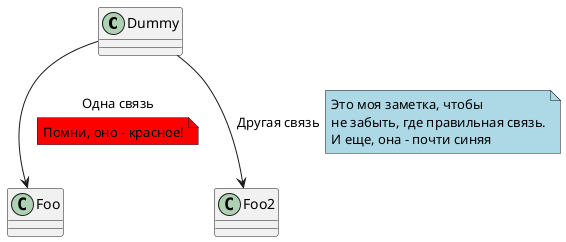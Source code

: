 @startuml

class Dummy
Dummy --> Foo : Одна связь
note on link #red: Помни, оно - красное!

Dummy --> Foo2 : Другая связь
note right on link #lightblue
Это моя заметка, чтобы
не забыть, где правильная связь.
И еще, она - почти синяя
end note

@enduml
